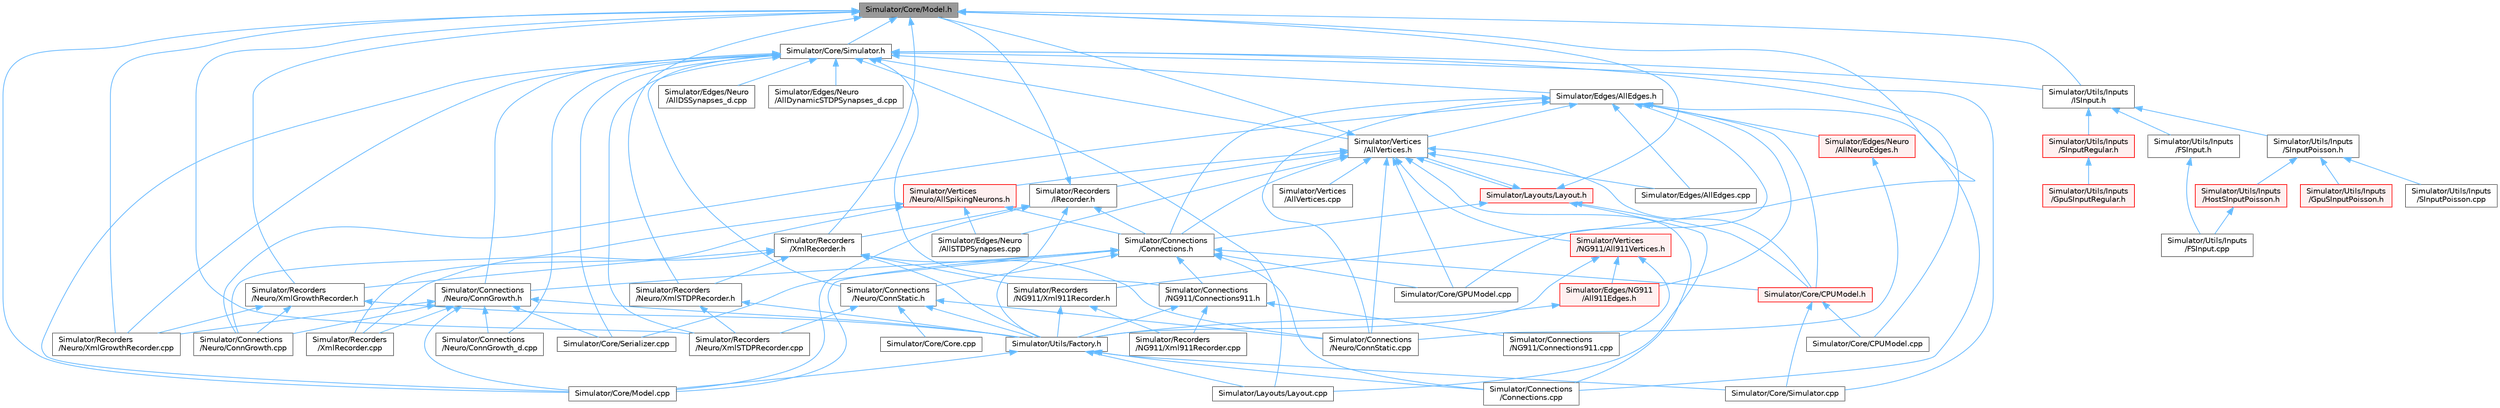 digraph "Simulator/Core/Model.h"
{
 // LATEX_PDF_SIZE
  bgcolor="transparent";
  edge [fontname=Helvetica,fontsize=10,labelfontname=Helvetica,labelfontsize=10];
  node [fontname=Helvetica,fontsize=10,shape=box,height=0.2,width=0.4];
  Node1 [id="Node000001",label="Simulator/Core/Model.h",height=0.2,width=0.4,color="gray40", fillcolor="grey60", style="filled", fontcolor="black",tooltip="Implementation of Model for graph-based networks."];
  Node1 -> Node2 [id="edge1_Node000001_Node000002",dir="back",color="steelblue1",style="solid",tooltip=" "];
  Node2 [id="Node000002",label="Simulator/Core/Model.cpp",height=0.2,width=0.4,color="grey40", fillcolor="white", style="filled",URL="$_model_8cpp.html",tooltip="Implementation of Model for the graph-based networks."];
  Node1 -> Node3 [id="edge2_Node000001_Node000003",dir="back",color="steelblue1",style="solid",tooltip=" "];
  Node3 [id="Node000003",label="Simulator/Core/Simulator.h",height=0.2,width=0.4,color="grey40", fillcolor="white", style="filled",URL="$_simulator_8h.html",tooltip="Platform independent base class for the Brain Grid simulator. Simulator is a singleton class (a class..."];
  Node3 -> Node4 [id="edge3_Node000003_Node000004",dir="back",color="steelblue1",style="solid",tooltip=" "];
  Node4 [id="Node000004",label="Simulator/Connections\l/NG911/Connections911.h",height=0.2,width=0.4,color="grey40", fillcolor="white", style="filled",URL="$_connections911_8h.html",tooltip="The model of the static network."];
  Node4 -> Node5 [id="edge4_Node000004_Node000005",dir="back",color="steelblue1",style="solid",tooltip=" "];
  Node5 [id="Node000005",label="Simulator/Connections\l/NG911/Connections911.cpp",height=0.2,width=0.4,color="grey40", fillcolor="white", style="filled",URL="$_connections911_8cpp.html",tooltip="The model of the static network."];
  Node4 -> Node6 [id="edge5_Node000004_Node000006",dir="back",color="steelblue1",style="solid",tooltip=" "];
  Node6 [id="Node000006",label="Simulator/Recorders\l/NG911/Xml911Recorder.cpp",height=0.2,width=0.4,color="grey40", fillcolor="white", style="filled",URL="$_xml911_recorder_8cpp.html",tooltip="Header file for Xml911Recorder.h."];
  Node4 -> Node7 [id="edge6_Node000004_Node000007",dir="back",color="steelblue1",style="solid",tooltip=" "];
  Node7 [id="Node000007",label="Simulator/Utils/Factory.h",height=0.2,width=0.4,color="grey40", fillcolor="white", style="filled",URL="$_factory_8h.html",tooltip="A factory template for creating factory class for any subsystem that requires a factory to create a (..."];
  Node7 -> Node8 [id="edge7_Node000007_Node000008",dir="back",color="steelblue1",style="solid",tooltip=" "];
  Node8 [id="Node000008",label="Simulator/Connections\l/Connections.cpp",height=0.2,width=0.4,color="grey40", fillcolor="white", style="filled",URL="$_connections_8cpp.html",tooltip="Methods for creating and updating connections."];
  Node7 -> Node2 [id="edge8_Node000007_Node000002",dir="back",color="steelblue1",style="solid",tooltip=" "];
  Node7 -> Node9 [id="edge9_Node000007_Node000009",dir="back",color="steelblue1",style="solid",tooltip=" "];
  Node9 [id="Node000009",label="Simulator/Core/Simulator.cpp",height=0.2,width=0.4,color="grey40", fillcolor="white", style="filled",URL="$_simulator_8cpp.html",tooltip="Platform independent base class for the Brain Grid simulator. Simulator is a singleton class (a class..."];
  Node7 -> Node10 [id="edge10_Node000007_Node000010",dir="back",color="steelblue1",style="solid",tooltip=" "];
  Node10 [id="Node000010",label="Simulator/Layouts/Layout.cpp",height=0.2,width=0.4,color="grey40", fillcolor="white", style="filled",URL="$_layout_8cpp.html",tooltip="The Layout class defines the layout of neurons in neural networks."];
  Node3 -> Node11 [id="edge11_Node000003_Node000011",dir="back",color="steelblue1",style="solid",tooltip=" "];
  Node11 [id="Node000011",label="Simulator/Connections\l/Neuro/ConnGrowth.h",height=0.2,width=0.4,color="grey40", fillcolor="white", style="filled",URL="$_conn_growth_8h.html",tooltip="The model of the activity-dependent neurite outgrowth."];
  Node11 -> Node12 [id="edge12_Node000011_Node000012",dir="back",color="steelblue1",style="solid",tooltip=" "];
  Node12 [id="Node000012",label="Simulator/Connections\l/Neuro/ConnGrowth.cpp",height=0.2,width=0.4,color="grey40", fillcolor="white", style="filled",URL="$_conn_growth_8cpp.html",tooltip="The model of the activity-dependent neurite outgrowth."];
  Node11 -> Node13 [id="edge13_Node000011_Node000013",dir="back",color="steelblue1",style="solid",tooltip=" "];
  Node13 [id="Node000013",label="Simulator/Connections\l/Neuro/ConnGrowth_d.cpp",height=0.2,width=0.4,color="grey40", fillcolor="white", style="filled",URL="$_conn_growth__d_8cpp.html",tooltip="Update the weights of the Synapses in the simulation."];
  Node11 -> Node2 [id="edge14_Node000011_Node000002",dir="back",color="steelblue1",style="solid",tooltip=" "];
  Node11 -> Node14 [id="edge15_Node000011_Node000014",dir="back",color="steelblue1",style="solid",tooltip=" "];
  Node14 [id="Node000014",label="Simulator/Core/Serializer.cpp",height=0.2,width=0.4,color="grey40", fillcolor="white", style="filled",URL="$_serializer_8cpp.html",tooltip="Handles implementation details of serialization and deserialization of synapses."];
  Node11 -> Node15 [id="edge16_Node000011_Node000015",dir="back",color="steelblue1",style="solid",tooltip=" "];
  Node15 [id="Node000015",label="Simulator/Recorders\l/Neuro/XmlGrowthRecorder.cpp",height=0.2,width=0.4,color="grey40", fillcolor="white", style="filled",URL="$_xml_growth_recorder_8cpp.html",tooltip="An implementation for recording spikes history in an XML file for growth simulations."];
  Node11 -> Node16 [id="edge17_Node000011_Node000016",dir="back",color="steelblue1",style="solid",tooltip=" "];
  Node16 [id="Node000016",label="Simulator/Recorders\l/XmlRecorder.cpp",height=0.2,width=0.4,color="grey40", fillcolor="white", style="filled",URL="$_xml_recorder_8cpp.html",tooltip="An implementation for recording spikes history on xml file."];
  Node11 -> Node7 [id="edge18_Node000011_Node000007",dir="back",color="steelblue1",style="solid",tooltip=" "];
  Node3 -> Node13 [id="edge19_Node000003_Node000013",dir="back",color="steelblue1",style="solid",tooltip=" "];
  Node3 -> Node17 [id="edge20_Node000003_Node000017",dir="back",color="steelblue1",style="solid",tooltip=" "];
  Node17 [id="Node000017",label="Simulator/Connections\l/Neuro/ConnStatic.h",height=0.2,width=0.4,color="grey40", fillcolor="white", style="filled",URL="$_conn_static_8h.html",tooltip="The model of the small world network."];
  Node17 -> Node18 [id="edge21_Node000017_Node000018",dir="back",color="steelblue1",style="solid",tooltip=" "];
  Node18 [id="Node000018",label="Simulator/Connections\l/Neuro/ConnStatic.cpp",height=0.2,width=0.4,color="grey40", fillcolor="white", style="filled",URL="$_conn_static_8cpp.html",tooltip="The model of the small world network."];
  Node17 -> Node19 [id="edge22_Node000017_Node000019",dir="back",color="steelblue1",style="solid",tooltip=" "];
  Node19 [id="Node000019",label="Simulator/Core/Core.cpp",height=0.2,width=0.4,color="grey40", fillcolor="white", style="filled",URL="$_core_8cpp.html",tooltip="Orchestrates most functionality in the simulation."];
  Node17 -> Node20 [id="edge23_Node000017_Node000020",dir="back",color="steelblue1",style="solid",tooltip=" "];
  Node20 [id="Node000020",label="Simulator/Recorders\l/Neuro/XmlSTDPRecorder.cpp",height=0.2,width=0.4,color="grey40", fillcolor="white", style="filled",URL="$_xml_s_t_d_p_recorder_8cpp_source.html",tooltip=" "];
  Node17 -> Node7 [id="edge24_Node000017_Node000007",dir="back",color="steelblue1",style="solid",tooltip=" "];
  Node3 -> Node21 [id="edge25_Node000003_Node000021",dir="back",color="steelblue1",style="solid",tooltip=" "];
  Node21 [id="Node000021",label="Simulator/Core/CPUModel.cpp",height=0.2,width=0.4,color="grey40", fillcolor="white", style="filled",URL="$_c_p_u_model_8cpp.html",tooltip="Implementation of Model for graph-based networks."];
  Node3 -> Node2 [id="edge26_Node000003_Node000002",dir="back",color="steelblue1",style="solid",tooltip=" "];
  Node3 -> Node14 [id="edge27_Node000003_Node000014",dir="back",color="steelblue1",style="solid",tooltip=" "];
  Node3 -> Node9 [id="edge28_Node000003_Node000009",dir="back",color="steelblue1",style="solid",tooltip=" "];
  Node3 -> Node22 [id="edge29_Node000003_Node000022",dir="back",color="steelblue1",style="solid",tooltip=" "];
  Node22 [id="Node000022",label="Simulator/Edges/AllEdges.h",height=0.2,width=0.4,color="grey40", fillcolor="white", style="filled",URL="$_all_edges_8h.html",tooltip="An interface and top level implementation for edge classes."];
  Node22 -> Node8 [id="edge30_Node000022_Node000008",dir="back",color="steelblue1",style="solid",tooltip=" "];
  Node22 -> Node23 [id="edge31_Node000022_Node000023",dir="back",color="steelblue1",style="solid",tooltip=" "];
  Node23 [id="Node000023",label="Simulator/Connections\l/Connections.h",height=0.2,width=0.4,color="grey40", fillcolor="white", style="filled",URL="$_connections_8h.html",tooltip="The base class of all connections classes."];
  Node23 -> Node8 [id="edge32_Node000023_Node000008",dir="back",color="steelblue1",style="solid",tooltip=" "];
  Node23 -> Node4 [id="edge33_Node000023_Node000004",dir="back",color="steelblue1",style="solid",tooltip=" "];
  Node23 -> Node11 [id="edge34_Node000023_Node000011",dir="back",color="steelblue1",style="solid",tooltip=" "];
  Node23 -> Node17 [id="edge35_Node000023_Node000017",dir="back",color="steelblue1",style="solid",tooltip=" "];
  Node23 -> Node24 [id="edge36_Node000023_Node000024",dir="back",color="steelblue1",style="solid",tooltip=" "];
  Node24 [id="Node000024",label="Simulator/Core/CPUModel.h",height=0.2,width=0.4,color="red", fillcolor="#FFF0F0", style="filled",URL="$_c_p_u_model_8h.html",tooltip="Implementation of Model for execution on CPU (single core)."];
  Node24 -> Node21 [id="edge37_Node000024_Node000021",dir="back",color="steelblue1",style="solid",tooltip=" "];
  Node24 -> Node9 [id="edge38_Node000024_Node000009",dir="back",color="steelblue1",style="solid",tooltip=" "];
  Node23 -> Node26 [id="edge39_Node000023_Node000026",dir="back",color="steelblue1",style="solid",tooltip=" "];
  Node26 [id="Node000026",label="Simulator/Core/GPUModel.cpp",height=0.2,width=0.4,color="grey40", fillcolor="white", style="filled",URL="$_g_p_u_model_8cpp.html",tooltip="Implementation of Model for the spiking neural networks."];
  Node23 -> Node2 [id="edge40_Node000023_Node000002",dir="back",color="steelblue1",style="solid",tooltip=" "];
  Node23 -> Node14 [id="edge41_Node000023_Node000014",dir="back",color="steelblue1",style="solid",tooltip=" "];
  Node22 -> Node12 [id="edge42_Node000022_Node000012",dir="back",color="steelblue1",style="solid",tooltip=" "];
  Node22 -> Node18 [id="edge43_Node000022_Node000018",dir="back",color="steelblue1",style="solid",tooltip=" "];
  Node22 -> Node24 [id="edge44_Node000022_Node000024",dir="back",color="steelblue1",style="solid",tooltip=" "];
  Node22 -> Node26 [id="edge45_Node000022_Node000026",dir="back",color="steelblue1",style="solid",tooltip=" "];
  Node22 -> Node27 [id="edge46_Node000022_Node000027",dir="back",color="steelblue1",style="solid",tooltip=" "];
  Node27 [id="Node000027",label="Simulator/Edges/AllEdges.cpp",height=0.2,width=0.4,color="grey40", fillcolor="white", style="filled",URL="$_all_edges_8cpp.html",tooltip="A container of all edge data."];
  Node22 -> Node28 [id="edge47_Node000022_Node000028",dir="back",color="steelblue1",style="solid",tooltip=" "];
  Node28 [id="Node000028",label="Simulator/Edges/NG911\l/All911Edges.h",height=0.2,width=0.4,color="red", fillcolor="#FFF0F0", style="filled",URL="$_all911_edges_8h.html",tooltip="A container of all 911 edge data."];
  Node28 -> Node7 [id="edge48_Node000028_Node000007",dir="back",color="steelblue1",style="solid",tooltip=" "];
  Node22 -> Node31 [id="edge49_Node000022_Node000031",dir="back",color="steelblue1",style="solid",tooltip=" "];
  Node31 [id="Node000031",label="Simulator/Edges/Neuro\l/AllNeuroEdges.h",height=0.2,width=0.4,color="red", fillcolor="#FFF0F0", style="filled",URL="$_all_neuro_edges_8h.html",tooltip="A container of all edge data."];
  Node31 -> Node18 [id="edge50_Node000031_Node000018",dir="back",color="steelblue1",style="solid",tooltip=" "];
  Node22 -> Node69 [id="edge51_Node000022_Node000069",dir="back",color="steelblue1",style="solid",tooltip=" "];
  Node69 [id="Node000069",label="Simulator/Vertices\l/AllVertices.h",height=0.2,width=0.4,color="grey40", fillcolor="white", style="filled",URL="$_all_vertices_8h.html",tooltip="A container of the base class of all vertex data."];
  Node69 -> Node8 [id="edge52_Node000069_Node000008",dir="back",color="steelblue1",style="solid",tooltip=" "];
  Node69 -> Node23 [id="edge53_Node000069_Node000023",dir="back",color="steelblue1",style="solid",tooltip=" "];
  Node69 -> Node18 [id="edge54_Node000069_Node000018",dir="back",color="steelblue1",style="solid",tooltip=" "];
  Node69 -> Node24 [id="edge55_Node000069_Node000024",dir="back",color="steelblue1",style="solid",tooltip=" "];
  Node69 -> Node26 [id="edge56_Node000069_Node000026",dir="back",color="steelblue1",style="solid",tooltip=" "];
  Node69 -> Node1 [id="edge57_Node000069_Node000001",dir="back",color="steelblue1",style="solid",tooltip=" "];
  Node69 -> Node27 [id="edge58_Node000069_Node000027",dir="back",color="steelblue1",style="solid",tooltip=" "];
  Node69 -> Node56 [id="edge59_Node000069_Node000056",dir="back",color="steelblue1",style="solid",tooltip=" "];
  Node56 [id="Node000056",label="Simulator/Edges/Neuro\l/AllSTDPSynapses.cpp",height=0.2,width=0.4,color="grey40", fillcolor="white", style="filled",URL="$_all_s_t_d_p_synapses_8cpp.html",tooltip="A container of all STDP synapse data."];
  Node69 -> Node70 [id="edge60_Node000069_Node000070",dir="back",color="steelblue1",style="solid",tooltip=" "];
  Node70 [id="Node000070",label="Simulator/Layouts/Layout.h",height=0.2,width=0.4,color="red", fillcolor="#FFF0F0", style="filled",URL="$_layout_8h.html",tooltip="The Layout class defines the layout of neurons in neural networks."];
  Node70 -> Node23 [id="edge61_Node000070_Node000023",dir="back",color="steelblue1",style="solid",tooltip=" "];
  Node70 -> Node24 [id="edge62_Node000070_Node000024",dir="back",color="steelblue1",style="solid",tooltip=" "];
  Node70 -> Node1 [id="edge63_Node000070_Node000001",dir="back",color="steelblue1",style="solid",tooltip=" "];
  Node70 -> Node10 [id="edge64_Node000070_Node000010",dir="back",color="steelblue1",style="solid",tooltip=" "];
  Node70 -> Node69 [id="edge65_Node000070_Node000069",dir="back",color="steelblue1",style="solid",tooltip=" "];
  Node69 -> Node77 [id="edge66_Node000069_Node000077",dir="back",color="steelblue1",style="solid",tooltip=" "];
  Node77 [id="Node000077",label="Simulator/Recorders\l/IRecorder.h",height=0.2,width=0.4,color="grey40", fillcolor="white", style="filled",URL="$_i_recorder_8h.html",tooltip="An interface for recording spikes history."];
  Node77 -> Node23 [id="edge67_Node000077_Node000023",dir="back",color="steelblue1",style="solid",tooltip=" "];
  Node77 -> Node2 [id="edge68_Node000077_Node000002",dir="back",color="steelblue1",style="solid",tooltip=" "];
  Node77 -> Node1 [id="edge69_Node000077_Node000001",dir="back",color="steelblue1",style="solid",tooltip=" "];
  Node77 -> Node78 [id="edge70_Node000077_Node000078",dir="back",color="steelblue1",style="solid",tooltip=" "];
  Node78 [id="Node000078",label="Simulator/Recorders\l/XmlRecorder.h",height=0.2,width=0.4,color="grey40", fillcolor="white", style="filled",URL="$_xml_recorder_8h.html",tooltip="An implementation for recording spikes history on xml file."];
  Node78 -> Node18 [id="edge71_Node000078_Node000018",dir="back",color="steelblue1",style="solid",tooltip=" "];
  Node78 -> Node79 [id="edge72_Node000078_Node000079",dir="back",color="steelblue1",style="solid",tooltip=" "];
  Node79 [id="Node000079",label="Simulator/Recorders\l/NG911/Xml911Recorder.h",height=0.2,width=0.4,color="grey40", fillcolor="white", style="filled",URL="$_xml911_recorder_8h.html",tooltip="Header file for Xml911Recorder.h."];
  Node79 -> Node6 [id="edge73_Node000079_Node000006",dir="back",color="steelblue1",style="solid",tooltip=" "];
  Node79 -> Node7 [id="edge74_Node000079_Node000007",dir="back",color="steelblue1",style="solid",tooltip=" "];
  Node78 -> Node80 [id="edge75_Node000078_Node000080",dir="back",color="steelblue1",style="solid",tooltip=" "];
  Node80 [id="Node000080",label="Simulator/Recorders\l/Neuro/XmlGrowthRecorder.h",height=0.2,width=0.4,color="grey40", fillcolor="white", style="filled",URL="$_xml_growth_recorder_8h.html",tooltip="Header file for XmlGrowthRecorder.h."];
  Node80 -> Node12 [id="edge76_Node000080_Node000012",dir="back",color="steelblue1",style="solid",tooltip=" "];
  Node80 -> Node15 [id="edge77_Node000080_Node000015",dir="back",color="steelblue1",style="solid",tooltip=" "];
  Node80 -> Node7 [id="edge78_Node000080_Node000007",dir="back",color="steelblue1",style="solid",tooltip=" "];
  Node78 -> Node81 [id="edge79_Node000078_Node000081",dir="back",color="steelblue1",style="solid",tooltip=" "];
  Node81 [id="Node000081",label="Simulator/Recorders\l/Neuro/XmlSTDPRecorder.h",height=0.2,width=0.4,color="grey40", fillcolor="white", style="filled",URL="$_xml_s_t_d_p_recorder_8h.html",tooltip="An implementation for recording spikes history in an XML file for spike timining dependent plasticity..."];
  Node81 -> Node20 [id="edge80_Node000081_Node000020",dir="back",color="steelblue1",style="solid",tooltip=" "];
  Node81 -> Node7 [id="edge81_Node000081_Node000007",dir="back",color="steelblue1",style="solid",tooltip=" "];
  Node78 -> Node16 [id="edge82_Node000078_Node000016",dir="back",color="steelblue1",style="solid",tooltip=" "];
  Node78 -> Node7 [id="edge83_Node000078_Node000007",dir="back",color="steelblue1",style="solid",tooltip=" "];
  Node77 -> Node7 [id="edge84_Node000077_Node000007",dir="back",color="steelblue1",style="solid",tooltip=" "];
  Node69 -> Node82 [id="edge85_Node000069_Node000082",dir="back",color="steelblue1",style="solid",tooltip=" "];
  Node82 [id="Node000082",label="Simulator/Vertices\l/AllVertices.cpp",height=0.2,width=0.4,color="grey40", fillcolor="white", style="filled",URL="$_all_vertices_8cpp.html",tooltip="A container of the base class of all vertex data."];
  Node69 -> Node83 [id="edge86_Node000069_Node000083",dir="back",color="steelblue1",style="solid",tooltip=" "];
  Node83 [id="Node000083",label="Simulator/Vertices\l/NG911/All911Vertices.h",height=0.2,width=0.4,color="red", fillcolor="#FFF0F0", style="filled",URL="$_all911_vertices_8h.html",tooltip="A container of all 911 vertex data."];
  Node83 -> Node5 [id="edge87_Node000083_Node000005",dir="back",color="steelblue1",style="solid",tooltip=" "];
  Node83 -> Node28 [id="edge88_Node000083_Node000028",dir="back",color="steelblue1",style="solid",tooltip=" "];
  Node83 -> Node7 [id="edge89_Node000083_Node000007",dir="back",color="steelblue1",style="solid",tooltip=" "];
  Node69 -> Node61 [id="edge90_Node000069_Node000061",dir="back",color="steelblue1",style="solid",tooltip=" "];
  Node61 [id="Node000061",label="Simulator/Vertices\l/Neuro/AllSpikingNeurons.h",height=0.2,width=0.4,color="red", fillcolor="#FFF0F0", style="filled",URL="$_all_spiking_neurons_8h.html",tooltip="A container of all spiking neuron data."];
  Node61 -> Node23 [id="edge91_Node000061_Node000023",dir="back",color="steelblue1",style="solid",tooltip=" "];
  Node61 -> Node12 [id="edge92_Node000061_Node000012",dir="back",color="steelblue1",style="solid",tooltip=" "];
  Node61 -> Node56 [id="edge93_Node000061_Node000056",dir="back",color="steelblue1",style="solid",tooltip=" "];
  Node61 -> Node16 [id="edge94_Node000061_Node000016",dir="back",color="steelblue1",style="solid",tooltip=" "];
  Node3 -> Node35 [id="edge95_Node000003_Node000035",dir="back",color="steelblue1",style="solid",tooltip=" "];
  Node35 [id="Node000035",label="Simulator/Edges/Neuro\l/AllDSSynapses_d.cpp",height=0.2,width=0.4,color="grey40", fillcolor="white", style="filled",URL="$_all_d_s_synapses__d_8cpp.html",tooltip="A container of all DS synapse data."];
  Node3 -> Node42 [id="edge96_Node000003_Node000042",dir="back",color="steelblue1",style="solid",tooltip=" "];
  Node42 [id="Node000042",label="Simulator/Edges/Neuro\l/AllDynamicSTDPSynapses_d.cpp",height=0.2,width=0.4,color="grey40", fillcolor="white", style="filled",URL="$_all_dynamic_s_t_d_p_synapses__d_8cpp.html",tooltip="A container of all dynamic STDP synapse data."];
  Node3 -> Node10 [id="edge97_Node000003_Node000010",dir="back",color="steelblue1",style="solid",tooltip=" "];
  Node3 -> Node15 [id="edge98_Node000003_Node000015",dir="back",color="steelblue1",style="solid",tooltip=" "];
  Node3 -> Node20 [id="edge99_Node000003_Node000020",dir="back",color="steelblue1",style="solid",tooltip=" "];
  Node3 -> Node84 [id="edge100_Node000003_Node000084",dir="back",color="steelblue1",style="solid",tooltip=" "];
  Node84 [id="Node000084",label="Simulator/Utils/Inputs\l/ISInput.h",height=0.2,width=0.4,color="grey40", fillcolor="white", style="filled",URL="$_i_s_input_8h.html",tooltip="An interface for stimulus input classes."];
  Node84 -> Node85 [id="edge101_Node000084_Node000085",dir="back",color="steelblue1",style="solid",tooltip=" "];
  Node85 [id="Node000085",label="Simulator/Utils/Inputs\l/FSInput.h",height=0.2,width=0.4,color="grey40", fillcolor="white", style="filled",URL="$_f_s_input_8h.html",tooltip="A factoy class for stimulus input classes."];
  Node85 -> Node52 [id="edge102_Node000085_Node000052",dir="back",color="steelblue1",style="solid",tooltip=" "];
  Node52 [id="Node000052",label="Simulator/Utils/Inputs\l/FSInput.cpp",height=0.2,width=0.4,color="grey40", fillcolor="white", style="filled",URL="$_f_s_input_8cpp.html",tooltip="A factoy class that creates an instance of stimulus input object."];
  Node84 -> Node50 [id="edge103_Node000084_Node000050",dir="back",color="steelblue1",style="solid",tooltip=" "];
  Node50 [id="Node000050",label="Simulator/Utils/Inputs\l/SInputPoisson.h",height=0.2,width=0.4,color="grey40", fillcolor="white", style="filled",URL="$_s_input_poisson_8h.html",tooltip="A class that performs stimulus input (implementation Poisson)."];
  Node50 -> Node37 [id="edge104_Node000050_Node000037",dir="back",color="steelblue1",style="solid",tooltip=" "];
  Node37 [id="Node000037",label="Simulator/Utils/Inputs\l/GpuSInputPoisson.h",height=0.2,width=0.4,color="red", fillcolor="#FFF0F0", style="filled",URL="$_gpu_s_input_poisson_8h.html",tooltip="A class that performs stimulus input (implementation Poisson on GPU)."];
  Node50 -> Node51 [id="edge105_Node000050_Node000051",dir="back",color="steelblue1",style="solid",tooltip=" "];
  Node51 [id="Node000051",label="Simulator/Utils/Inputs\l/HostSInputPoisson.h",height=0.2,width=0.4,color="red", fillcolor="#FFF0F0", style="filled",URL="$_host_s_input_poisson_8h.html",tooltip="A class that performs stimulus input (implementation Poisson)."];
  Node51 -> Node52 [id="edge106_Node000051_Node000052",dir="back",color="steelblue1",style="solid",tooltip=" "];
  Node50 -> Node49 [id="edge107_Node000050_Node000049",dir="back",color="steelblue1",style="solid",tooltip=" "];
  Node49 [id="Node000049",label="Simulator/Utils/Inputs\l/SInputPoisson.cpp",height=0.2,width=0.4,color="grey40", fillcolor="white", style="filled",URL="$_s_input_poisson_8cpp.html",tooltip="A class that performs stimulus input (implementation Poisson)."];
  Node84 -> Node86 [id="edge108_Node000084_Node000086",dir="back",color="steelblue1",style="solid",tooltip=" "];
  Node86 [id="Node000086",label="Simulator/Utils/Inputs\l/SInputRegular.h",height=0.2,width=0.4,color="red", fillcolor="#FFF0F0", style="filled",URL="$_s_input_regular_8h.html",tooltip="A class that performs stimulus input (implementation Regular)."];
  Node86 -> Node87 [id="edge109_Node000086_Node000087",dir="back",color="steelblue1",style="solid",tooltip=" "];
  Node87 [id="Node000087",label="Simulator/Utils/Inputs\l/GpuSInputRegular.h",height=0.2,width=0.4,color="red", fillcolor="#FFF0F0", style="filled",URL="$_gpu_s_input_regular_8h.html",tooltip="A class that performs stimulus input (implementation Regular on GPU)."];
  Node3 -> Node69 [id="edge110_Node000003_Node000069",dir="back",color="steelblue1",style="solid",tooltip=" "];
  Node1 -> Node79 [id="edge111_Node000001_Node000079",dir="back",color="steelblue1",style="solid",tooltip=" "];
  Node1 -> Node15 [id="edge112_Node000001_Node000015",dir="back",color="steelblue1",style="solid",tooltip=" "];
  Node1 -> Node80 [id="edge113_Node000001_Node000080",dir="back",color="steelblue1",style="solid",tooltip=" "];
  Node1 -> Node20 [id="edge114_Node000001_Node000020",dir="back",color="steelblue1",style="solid",tooltip=" "];
  Node1 -> Node81 [id="edge115_Node000001_Node000081",dir="back",color="steelblue1",style="solid",tooltip=" "];
  Node1 -> Node78 [id="edge116_Node000001_Node000078",dir="back",color="steelblue1",style="solid",tooltip=" "];
  Node1 -> Node84 [id="edge117_Node000001_Node000084",dir="back",color="steelblue1",style="solid",tooltip=" "];
}
